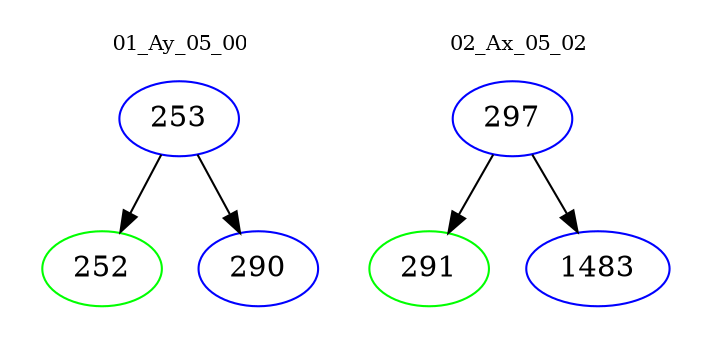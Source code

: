 digraph{
subgraph cluster_0 {
color = white
label = "01_Ay_05_00";
fontsize=10;
T0_253 [label="253", color="blue"]
T0_253 -> T0_252 [color="black"]
T0_252 [label="252", color="green"]
T0_253 -> T0_290 [color="black"]
T0_290 [label="290", color="blue"]
}
subgraph cluster_1 {
color = white
label = "02_Ax_05_02";
fontsize=10;
T1_297 [label="297", color="blue"]
T1_297 -> T1_291 [color="black"]
T1_291 [label="291", color="green"]
T1_297 -> T1_1483 [color="black"]
T1_1483 [label="1483", color="blue"]
}
}
